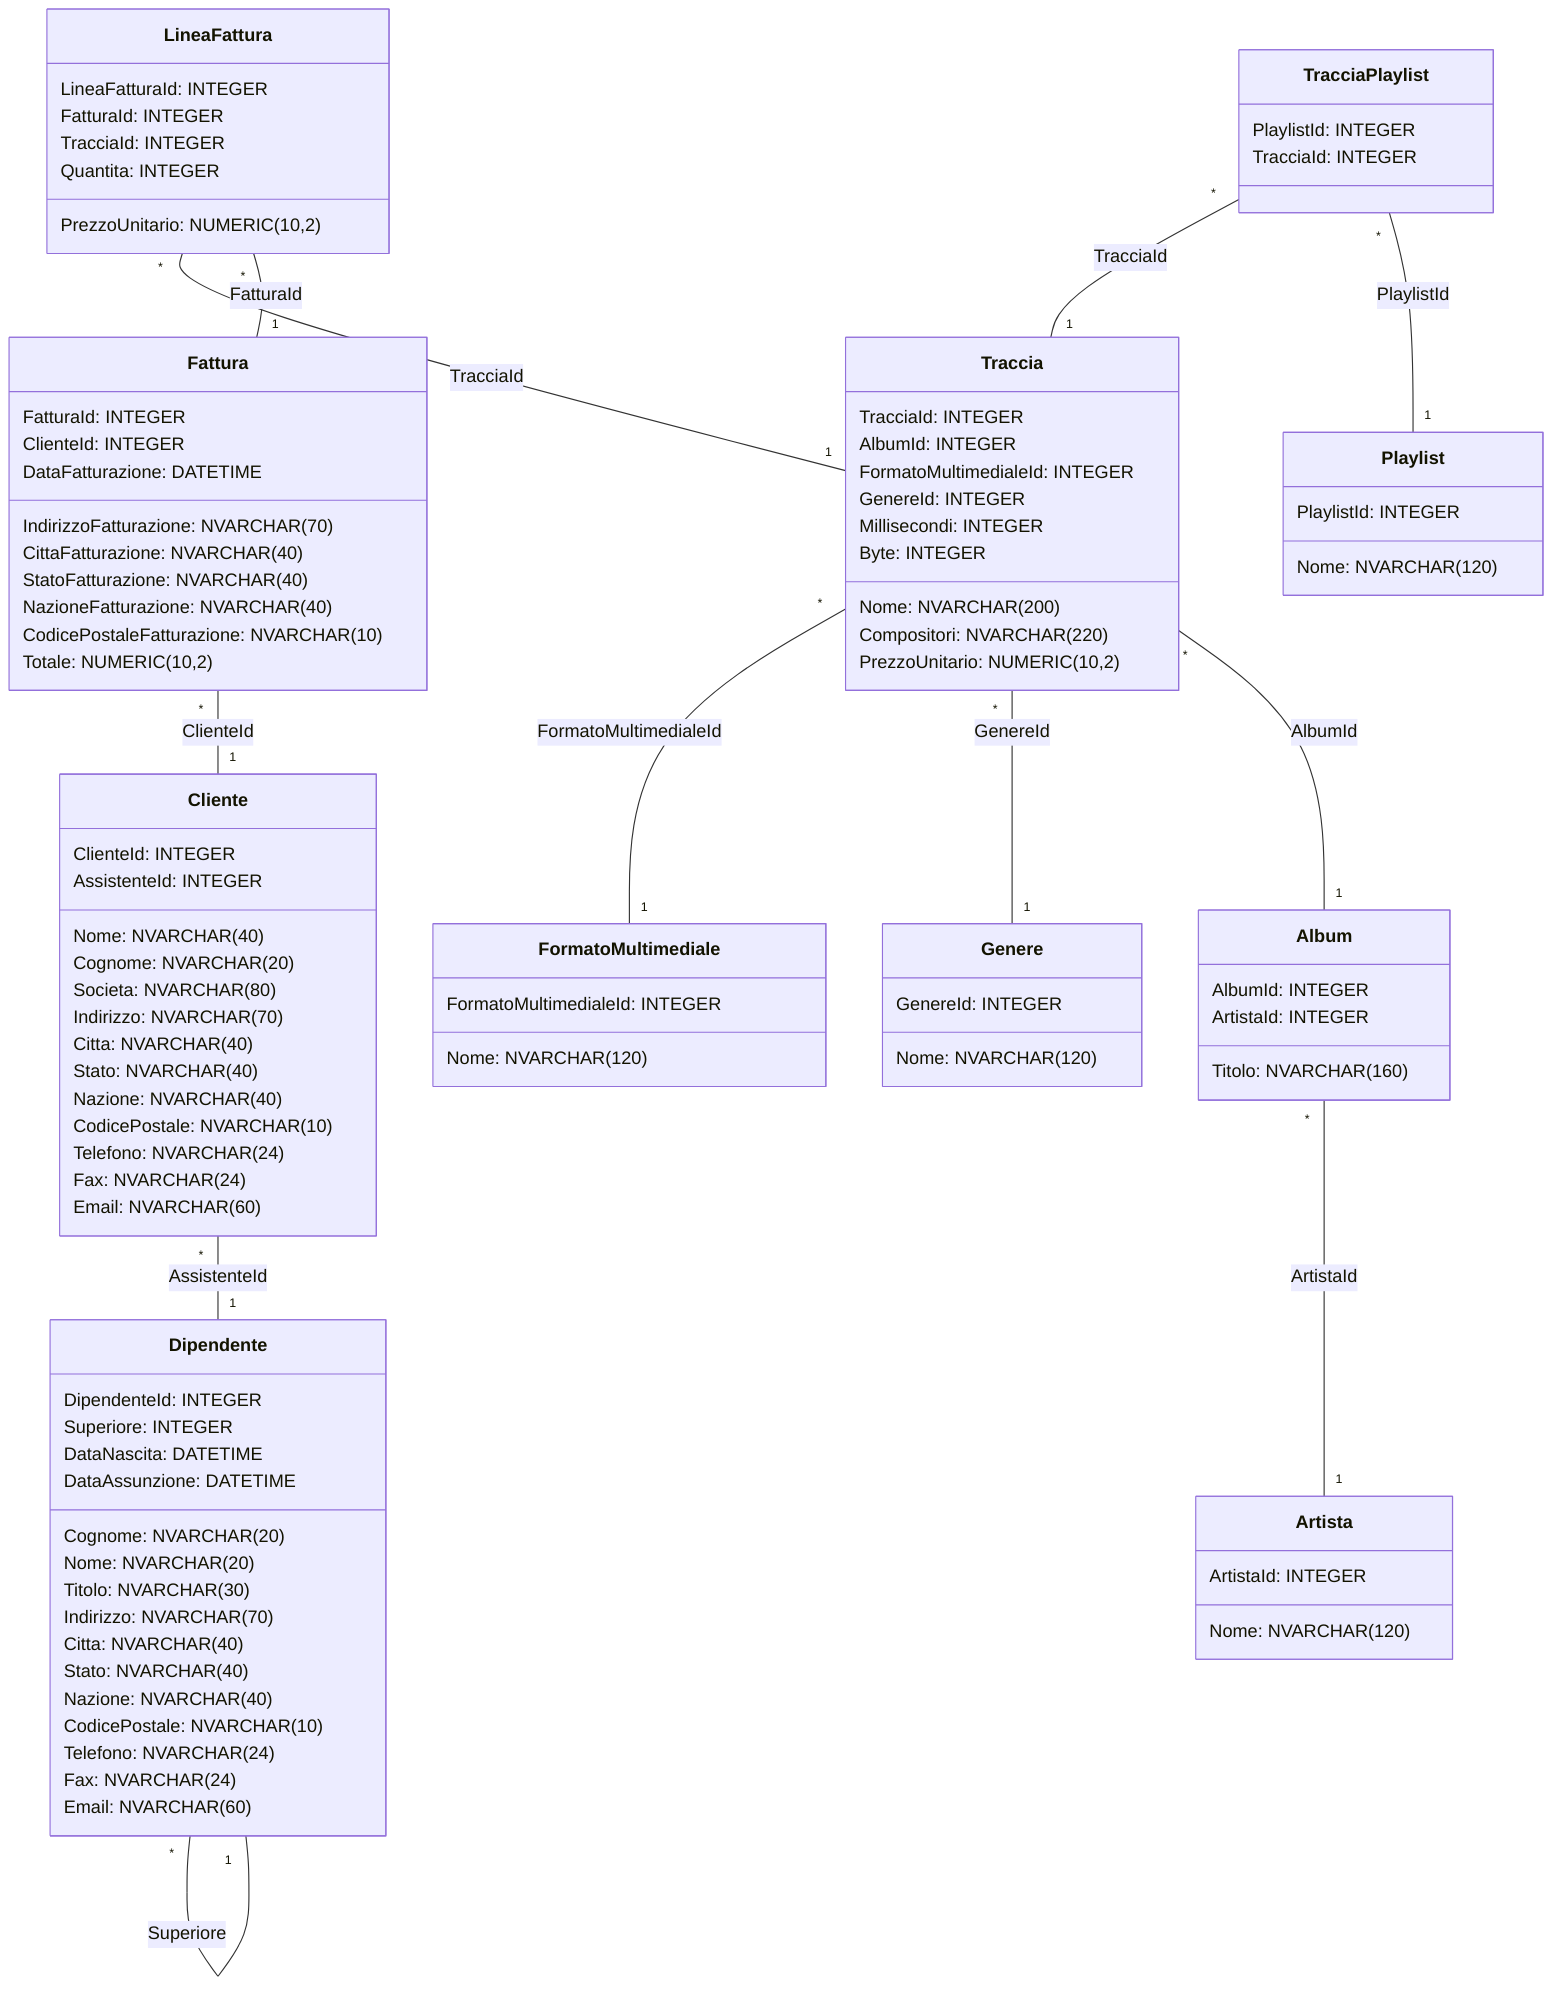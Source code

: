classDiagram
class Album {
	AlbumId: INTEGER
	Titolo: NVARCHAR(160)
	ArtistaId: INTEGER
}

class Artista {
	ArtistaId: INTEGER
	Nome: NVARCHAR(120)
}

class Cliente {
	ClienteId: INTEGER
	Nome: NVARCHAR(40)
	Cognome: NVARCHAR(20)
	Societa: NVARCHAR(80)
	Indirizzo: NVARCHAR(70)
	Citta: NVARCHAR(40)
	Stato: NVARCHAR(40)
	Nazione: NVARCHAR(40)
	CodicePostale: NVARCHAR(10)
	Telefono: NVARCHAR(24)
	Fax: NVARCHAR(24)
	Email: NVARCHAR(60)
	AssistenteId: INTEGER
}

class Dipendente {
	DipendenteId: INTEGER
	Cognome: NVARCHAR(20)
	Nome: NVARCHAR(20)
	Titolo: NVARCHAR(30)
	Superiore: INTEGER
	DataNascita: DATETIME
	DataAssunzione: DATETIME
	Indirizzo: NVARCHAR(70)
	Citta: NVARCHAR(40)
	Stato: NVARCHAR(40)
	Nazione: NVARCHAR(40)
	CodicePostale: NVARCHAR(10)
	Telefono: NVARCHAR(24)
	Fax: NVARCHAR(24)
	Email: NVARCHAR(60)
}

class Genere {
	GenereId: INTEGER
	Nome: NVARCHAR(120)
}

class Fattura {
	FatturaId: INTEGER
	ClienteId: INTEGER
	DataFatturazione: DATETIME
	IndirizzoFatturazione: NVARCHAR(70)
	CittaFatturazione: NVARCHAR(40)
	StatoFatturazione: NVARCHAR(40)
	NazioneFatturazione: NVARCHAR(40)
	CodicePostaleFatturazione: NVARCHAR(10)
	Totale: NUMERIC(10,2)
}

class LineaFattura {
	LineaFatturaId: INTEGER
	FatturaId: INTEGER
	TracciaId: INTEGER
	PrezzoUnitario: NUMERIC(10,2)
	Quantita: INTEGER
}

class FormatoMultimediale {
	FormatoMultimedialeId: INTEGER
	Nome: NVARCHAR(120)
}

class Playlist {
	PlaylistId: INTEGER
	Nome: NVARCHAR(120)
}

class TracciaPlaylist {
	PlaylistId: INTEGER
	TracciaId: INTEGER
}

class Traccia {
	TracciaId: INTEGER
	Nome: NVARCHAR(200)
	AlbumId: INTEGER
	FormatoMultimedialeId: INTEGER
	GenereId: INTEGER
	Compositori: NVARCHAR(220)
	Millisecondi: INTEGER
	Byte: INTEGER
	PrezzoUnitario: NUMERIC(10,2)
}

Album "*" -- "1" Artista : ArtistaId
Cliente "*" -- "1" Dipendente : AssistenteId
Dipendente "*" -- "1" Dipendente : Superiore
Fattura "*" -- "1" Cliente : ClienteId
LineaFattura "*" -- "1" Traccia : TracciaId
LineaFattura "*" -- "1" Fattura : FatturaId
TracciaPlaylist "*" -- "1" Traccia : TracciaId
TracciaPlaylist "*" -- "1" Playlist : PlaylistId
Traccia "*" -- "1" FormatoMultimediale : FormatoMultimedialeId
Traccia "*" -- "1" Genere : GenereId
Traccia "*" -- "1" Album : AlbumId